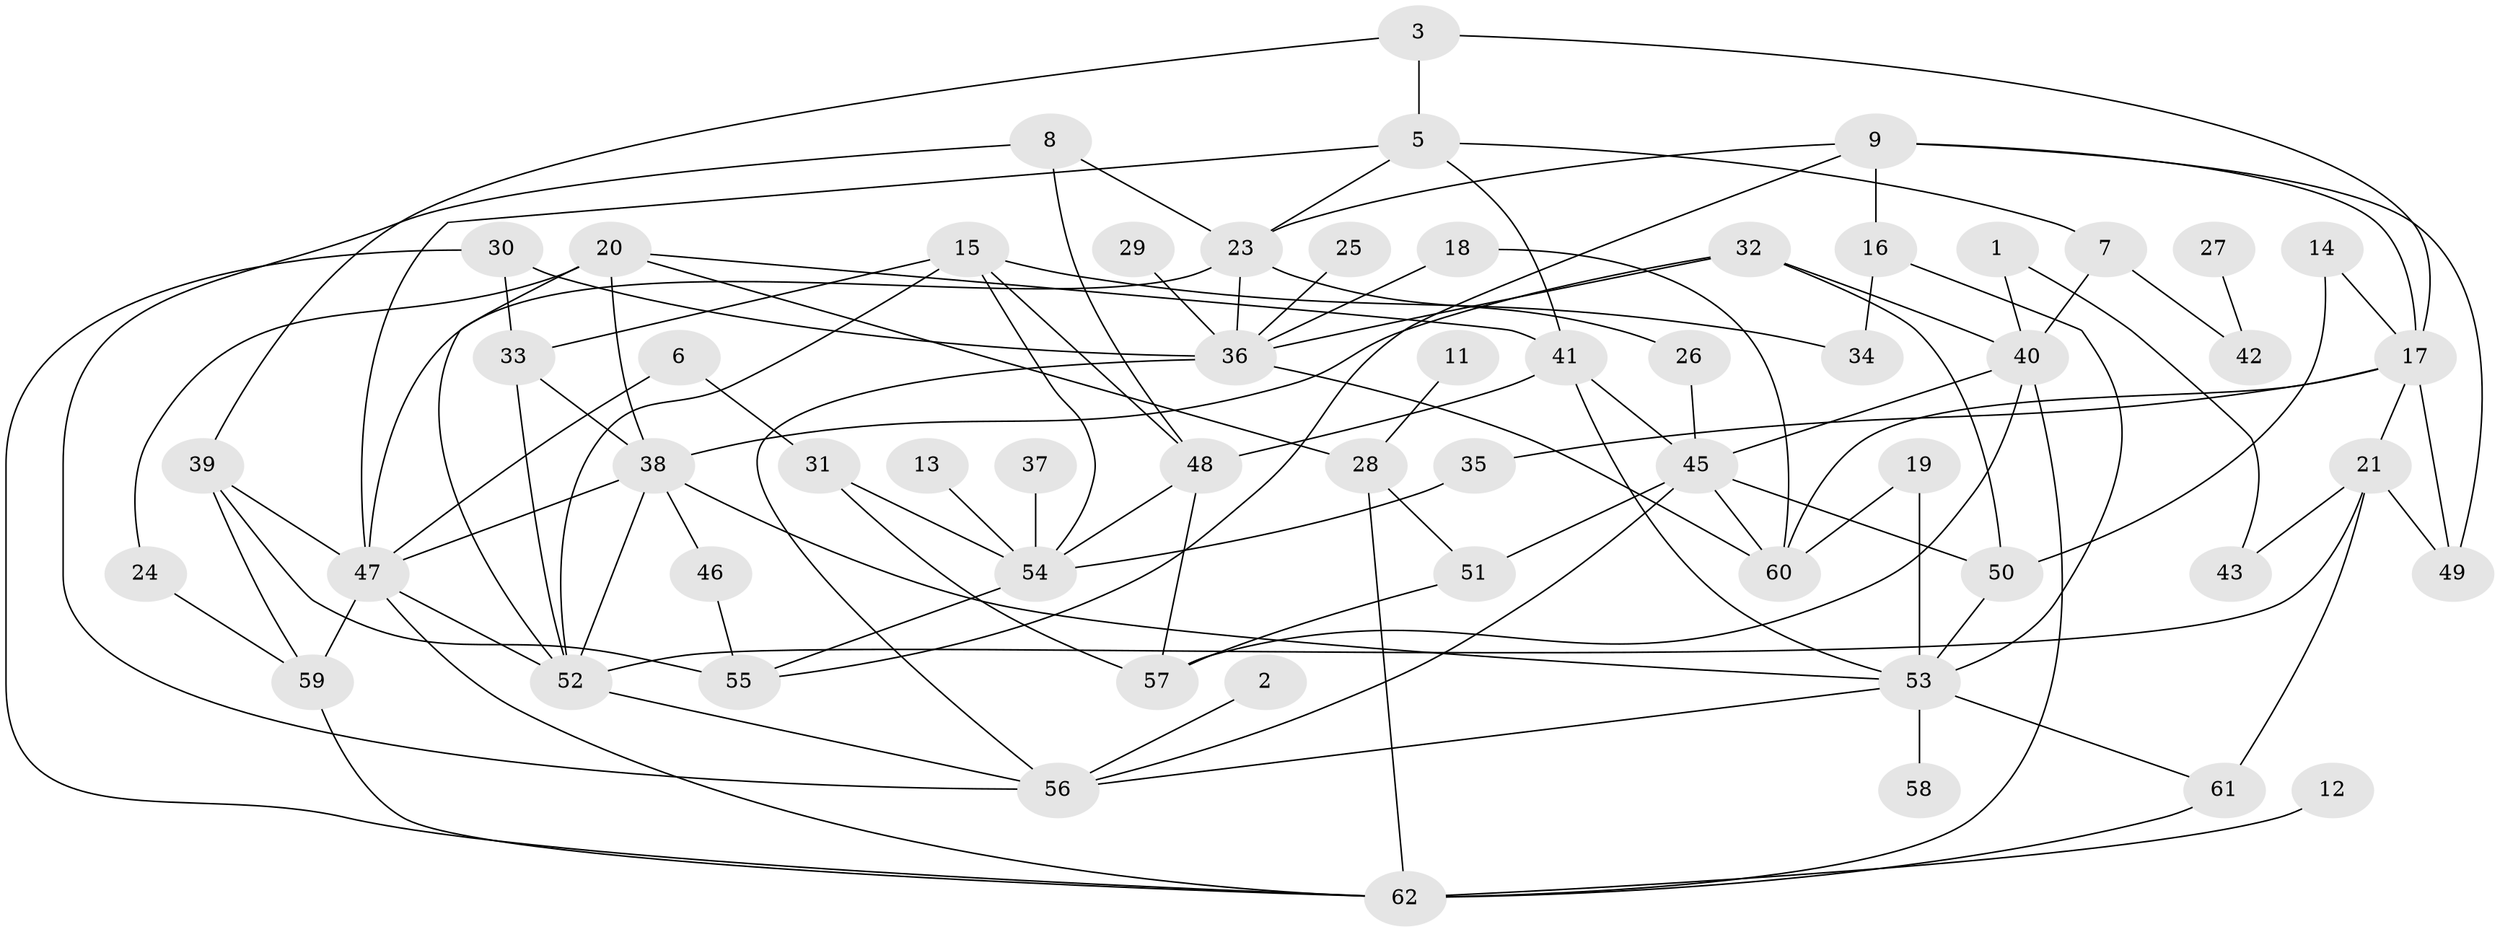 // original degree distribution, {4: 0.2032520325203252, 5: 0.056910569105691054, 3: 0.3252032520325203, 1: 0.17886178861788618, 2: 0.17886178861788618, 0: 0.032520325203252036, 6: 0.008130081300813009, 8: 0.008130081300813009, 7: 0.008130081300813009}
// Generated by graph-tools (version 1.1) at 2025/49/03/09/25 03:49:04]
// undirected, 58 vertices, 108 edges
graph export_dot {
graph [start="1"]
  node [color=gray90,style=filled];
  1;
  2;
  3;
  5;
  6;
  7;
  8;
  9;
  11;
  12;
  13;
  14;
  15;
  16;
  17;
  18;
  19;
  20;
  21;
  23;
  24;
  25;
  26;
  27;
  28;
  29;
  30;
  31;
  32;
  33;
  34;
  35;
  36;
  37;
  38;
  39;
  40;
  41;
  42;
  43;
  45;
  46;
  47;
  48;
  49;
  50;
  51;
  52;
  53;
  54;
  55;
  56;
  57;
  58;
  59;
  60;
  61;
  62;
  1 -- 40 [weight=1.0];
  1 -- 43 [weight=1.0];
  2 -- 56 [weight=1.0];
  3 -- 5 [weight=1.0];
  3 -- 17 [weight=1.0];
  3 -- 39 [weight=1.0];
  5 -- 7 [weight=1.0];
  5 -- 23 [weight=1.0];
  5 -- 41 [weight=1.0];
  5 -- 47 [weight=1.0];
  6 -- 31 [weight=1.0];
  6 -- 47 [weight=1.0];
  7 -- 40 [weight=1.0];
  7 -- 42 [weight=1.0];
  8 -- 23 [weight=1.0];
  8 -- 48 [weight=1.0];
  8 -- 56 [weight=1.0];
  9 -- 16 [weight=1.0];
  9 -- 17 [weight=1.0];
  9 -- 23 [weight=1.0];
  9 -- 49 [weight=1.0];
  9 -- 55 [weight=1.0];
  11 -- 28 [weight=1.0];
  12 -- 62 [weight=1.0];
  13 -- 54 [weight=1.0];
  14 -- 17 [weight=1.0];
  14 -- 50 [weight=1.0];
  15 -- 33 [weight=1.0];
  15 -- 34 [weight=1.0];
  15 -- 48 [weight=1.0];
  15 -- 52 [weight=1.0];
  15 -- 54 [weight=1.0];
  16 -- 34 [weight=1.0];
  16 -- 53 [weight=1.0];
  17 -- 21 [weight=1.0];
  17 -- 35 [weight=1.0];
  17 -- 49 [weight=2.0];
  17 -- 60 [weight=1.0];
  18 -- 36 [weight=1.0];
  18 -- 60 [weight=1.0];
  19 -- 53 [weight=1.0];
  19 -- 60 [weight=1.0];
  20 -- 24 [weight=1.0];
  20 -- 28 [weight=1.0];
  20 -- 38 [weight=1.0];
  20 -- 41 [weight=1.0];
  20 -- 52 [weight=1.0];
  21 -- 43 [weight=1.0];
  21 -- 49 [weight=1.0];
  21 -- 52 [weight=1.0];
  21 -- 61 [weight=1.0];
  23 -- 26 [weight=1.0];
  23 -- 36 [weight=1.0];
  23 -- 47 [weight=1.0];
  24 -- 59 [weight=1.0];
  25 -- 36 [weight=1.0];
  26 -- 45 [weight=1.0];
  27 -- 42 [weight=1.0];
  28 -- 51 [weight=1.0];
  28 -- 62 [weight=1.0];
  29 -- 36 [weight=1.0];
  30 -- 33 [weight=1.0];
  30 -- 36 [weight=1.0];
  30 -- 62 [weight=1.0];
  31 -- 54 [weight=1.0];
  31 -- 57 [weight=1.0];
  32 -- 36 [weight=1.0];
  32 -- 38 [weight=1.0];
  32 -- 40 [weight=1.0];
  32 -- 50 [weight=1.0];
  33 -- 38 [weight=1.0];
  33 -- 52 [weight=1.0];
  35 -- 54 [weight=1.0];
  36 -- 56 [weight=1.0];
  36 -- 60 [weight=1.0];
  37 -- 54 [weight=1.0];
  38 -- 46 [weight=1.0];
  38 -- 47 [weight=1.0];
  38 -- 52 [weight=1.0];
  38 -- 53 [weight=1.0];
  39 -- 47 [weight=1.0];
  39 -- 55 [weight=1.0];
  39 -- 59 [weight=1.0];
  40 -- 45 [weight=1.0];
  40 -- 57 [weight=1.0];
  40 -- 62 [weight=1.0];
  41 -- 45 [weight=1.0];
  41 -- 48 [weight=1.0];
  41 -- 53 [weight=1.0];
  45 -- 50 [weight=1.0];
  45 -- 51 [weight=1.0];
  45 -- 56 [weight=1.0];
  45 -- 60 [weight=1.0];
  46 -- 55 [weight=1.0];
  47 -- 52 [weight=1.0];
  47 -- 59 [weight=1.0];
  47 -- 62 [weight=1.0];
  48 -- 54 [weight=1.0];
  48 -- 57 [weight=1.0];
  50 -- 53 [weight=1.0];
  51 -- 57 [weight=1.0];
  52 -- 56 [weight=1.0];
  53 -- 56 [weight=1.0];
  53 -- 58 [weight=1.0];
  53 -- 61 [weight=1.0];
  54 -- 55 [weight=1.0];
  59 -- 62 [weight=1.0];
  61 -- 62 [weight=1.0];
}
